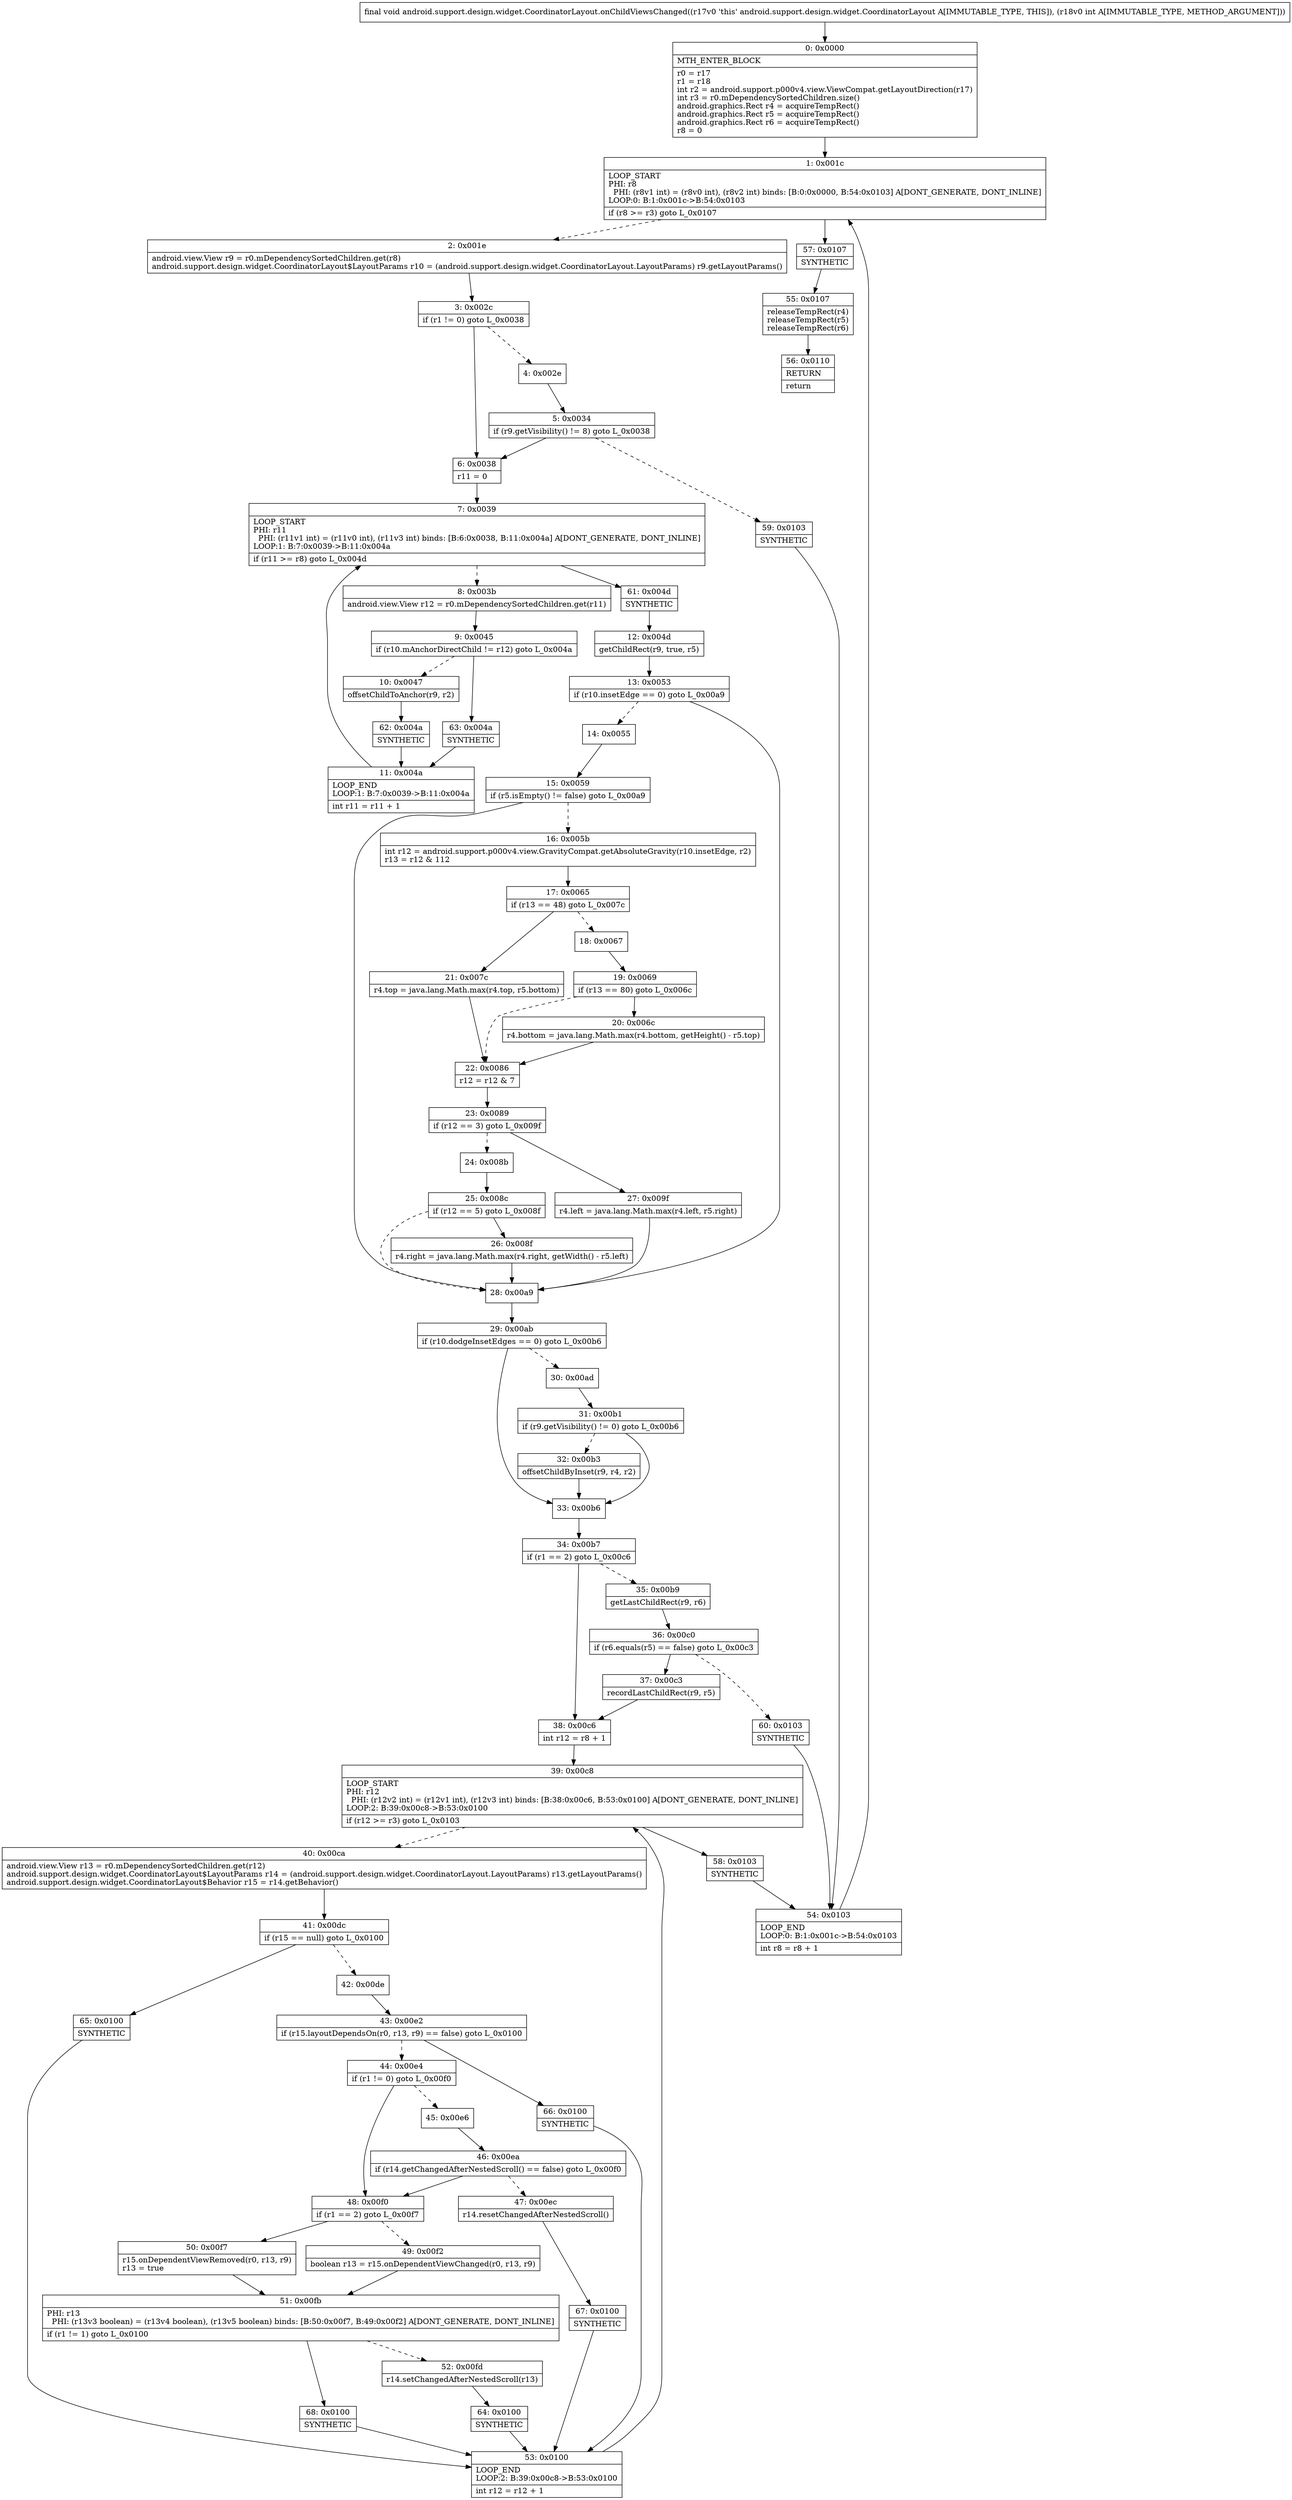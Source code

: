 digraph "CFG forandroid.support.design.widget.CoordinatorLayout.onChildViewsChanged(I)V" {
Node_0 [shape=record,label="{0\:\ 0x0000|MTH_ENTER_BLOCK\l|r0 = r17\lr1 = r18\lint r2 = android.support.p000v4.view.ViewCompat.getLayoutDirection(r17)\lint r3 = r0.mDependencySortedChildren.size()\landroid.graphics.Rect r4 = acquireTempRect()\landroid.graphics.Rect r5 = acquireTempRect()\landroid.graphics.Rect r6 = acquireTempRect()\lr8 = 0\l}"];
Node_1 [shape=record,label="{1\:\ 0x001c|LOOP_START\lPHI: r8 \l  PHI: (r8v1 int) = (r8v0 int), (r8v2 int) binds: [B:0:0x0000, B:54:0x0103] A[DONT_GENERATE, DONT_INLINE]\lLOOP:0: B:1:0x001c\-\>B:54:0x0103\l|if (r8 \>= r3) goto L_0x0107\l}"];
Node_2 [shape=record,label="{2\:\ 0x001e|android.view.View r9 = r0.mDependencySortedChildren.get(r8)\landroid.support.design.widget.CoordinatorLayout$LayoutParams r10 = (android.support.design.widget.CoordinatorLayout.LayoutParams) r9.getLayoutParams()\l}"];
Node_3 [shape=record,label="{3\:\ 0x002c|if (r1 != 0) goto L_0x0038\l}"];
Node_4 [shape=record,label="{4\:\ 0x002e}"];
Node_5 [shape=record,label="{5\:\ 0x0034|if (r9.getVisibility() != 8) goto L_0x0038\l}"];
Node_6 [shape=record,label="{6\:\ 0x0038|r11 = 0\l}"];
Node_7 [shape=record,label="{7\:\ 0x0039|LOOP_START\lPHI: r11 \l  PHI: (r11v1 int) = (r11v0 int), (r11v3 int) binds: [B:6:0x0038, B:11:0x004a] A[DONT_GENERATE, DONT_INLINE]\lLOOP:1: B:7:0x0039\-\>B:11:0x004a\l|if (r11 \>= r8) goto L_0x004d\l}"];
Node_8 [shape=record,label="{8\:\ 0x003b|android.view.View r12 = r0.mDependencySortedChildren.get(r11)\l}"];
Node_9 [shape=record,label="{9\:\ 0x0045|if (r10.mAnchorDirectChild != r12) goto L_0x004a\l}"];
Node_10 [shape=record,label="{10\:\ 0x0047|offsetChildToAnchor(r9, r2)\l}"];
Node_11 [shape=record,label="{11\:\ 0x004a|LOOP_END\lLOOP:1: B:7:0x0039\-\>B:11:0x004a\l|int r11 = r11 + 1\l}"];
Node_12 [shape=record,label="{12\:\ 0x004d|getChildRect(r9, true, r5)\l}"];
Node_13 [shape=record,label="{13\:\ 0x0053|if (r10.insetEdge == 0) goto L_0x00a9\l}"];
Node_14 [shape=record,label="{14\:\ 0x0055}"];
Node_15 [shape=record,label="{15\:\ 0x0059|if (r5.isEmpty() != false) goto L_0x00a9\l}"];
Node_16 [shape=record,label="{16\:\ 0x005b|int r12 = android.support.p000v4.view.GravityCompat.getAbsoluteGravity(r10.insetEdge, r2)\lr13 = r12 & 112\l}"];
Node_17 [shape=record,label="{17\:\ 0x0065|if (r13 == 48) goto L_0x007c\l}"];
Node_18 [shape=record,label="{18\:\ 0x0067}"];
Node_19 [shape=record,label="{19\:\ 0x0069|if (r13 == 80) goto L_0x006c\l}"];
Node_20 [shape=record,label="{20\:\ 0x006c|r4.bottom = java.lang.Math.max(r4.bottom, getHeight() \- r5.top)\l}"];
Node_21 [shape=record,label="{21\:\ 0x007c|r4.top = java.lang.Math.max(r4.top, r5.bottom)\l}"];
Node_22 [shape=record,label="{22\:\ 0x0086|r12 = r12 & 7\l}"];
Node_23 [shape=record,label="{23\:\ 0x0089|if (r12 == 3) goto L_0x009f\l}"];
Node_24 [shape=record,label="{24\:\ 0x008b}"];
Node_25 [shape=record,label="{25\:\ 0x008c|if (r12 == 5) goto L_0x008f\l}"];
Node_26 [shape=record,label="{26\:\ 0x008f|r4.right = java.lang.Math.max(r4.right, getWidth() \- r5.left)\l}"];
Node_27 [shape=record,label="{27\:\ 0x009f|r4.left = java.lang.Math.max(r4.left, r5.right)\l}"];
Node_28 [shape=record,label="{28\:\ 0x00a9}"];
Node_29 [shape=record,label="{29\:\ 0x00ab|if (r10.dodgeInsetEdges == 0) goto L_0x00b6\l}"];
Node_30 [shape=record,label="{30\:\ 0x00ad}"];
Node_31 [shape=record,label="{31\:\ 0x00b1|if (r9.getVisibility() != 0) goto L_0x00b6\l}"];
Node_32 [shape=record,label="{32\:\ 0x00b3|offsetChildByInset(r9, r4, r2)\l}"];
Node_33 [shape=record,label="{33\:\ 0x00b6}"];
Node_34 [shape=record,label="{34\:\ 0x00b7|if (r1 == 2) goto L_0x00c6\l}"];
Node_35 [shape=record,label="{35\:\ 0x00b9|getLastChildRect(r9, r6)\l}"];
Node_36 [shape=record,label="{36\:\ 0x00c0|if (r6.equals(r5) == false) goto L_0x00c3\l}"];
Node_37 [shape=record,label="{37\:\ 0x00c3|recordLastChildRect(r9, r5)\l}"];
Node_38 [shape=record,label="{38\:\ 0x00c6|int r12 = r8 + 1\l}"];
Node_39 [shape=record,label="{39\:\ 0x00c8|LOOP_START\lPHI: r12 \l  PHI: (r12v2 int) = (r12v1 int), (r12v3 int) binds: [B:38:0x00c6, B:53:0x0100] A[DONT_GENERATE, DONT_INLINE]\lLOOP:2: B:39:0x00c8\-\>B:53:0x0100\l|if (r12 \>= r3) goto L_0x0103\l}"];
Node_40 [shape=record,label="{40\:\ 0x00ca|android.view.View r13 = r0.mDependencySortedChildren.get(r12)\landroid.support.design.widget.CoordinatorLayout$LayoutParams r14 = (android.support.design.widget.CoordinatorLayout.LayoutParams) r13.getLayoutParams()\landroid.support.design.widget.CoordinatorLayout$Behavior r15 = r14.getBehavior()\l}"];
Node_41 [shape=record,label="{41\:\ 0x00dc|if (r15 == null) goto L_0x0100\l}"];
Node_42 [shape=record,label="{42\:\ 0x00de}"];
Node_43 [shape=record,label="{43\:\ 0x00e2|if (r15.layoutDependsOn(r0, r13, r9) == false) goto L_0x0100\l}"];
Node_44 [shape=record,label="{44\:\ 0x00e4|if (r1 != 0) goto L_0x00f0\l}"];
Node_45 [shape=record,label="{45\:\ 0x00e6}"];
Node_46 [shape=record,label="{46\:\ 0x00ea|if (r14.getChangedAfterNestedScroll() == false) goto L_0x00f0\l}"];
Node_47 [shape=record,label="{47\:\ 0x00ec|r14.resetChangedAfterNestedScroll()\l}"];
Node_48 [shape=record,label="{48\:\ 0x00f0|if (r1 == 2) goto L_0x00f7\l}"];
Node_49 [shape=record,label="{49\:\ 0x00f2|boolean r13 = r15.onDependentViewChanged(r0, r13, r9)\l}"];
Node_50 [shape=record,label="{50\:\ 0x00f7|r15.onDependentViewRemoved(r0, r13, r9)\lr13 = true\l}"];
Node_51 [shape=record,label="{51\:\ 0x00fb|PHI: r13 \l  PHI: (r13v3 boolean) = (r13v4 boolean), (r13v5 boolean) binds: [B:50:0x00f7, B:49:0x00f2] A[DONT_GENERATE, DONT_INLINE]\l|if (r1 != 1) goto L_0x0100\l}"];
Node_52 [shape=record,label="{52\:\ 0x00fd|r14.setChangedAfterNestedScroll(r13)\l}"];
Node_53 [shape=record,label="{53\:\ 0x0100|LOOP_END\lLOOP:2: B:39:0x00c8\-\>B:53:0x0100\l|int r12 = r12 + 1\l}"];
Node_54 [shape=record,label="{54\:\ 0x0103|LOOP_END\lLOOP:0: B:1:0x001c\-\>B:54:0x0103\l|int r8 = r8 + 1\l}"];
Node_55 [shape=record,label="{55\:\ 0x0107|releaseTempRect(r4)\lreleaseTempRect(r5)\lreleaseTempRect(r6)\l}"];
Node_56 [shape=record,label="{56\:\ 0x0110|RETURN\l|return\l}"];
Node_57 [shape=record,label="{57\:\ 0x0107|SYNTHETIC\l}"];
Node_58 [shape=record,label="{58\:\ 0x0103|SYNTHETIC\l}"];
Node_59 [shape=record,label="{59\:\ 0x0103|SYNTHETIC\l}"];
Node_60 [shape=record,label="{60\:\ 0x0103|SYNTHETIC\l}"];
Node_61 [shape=record,label="{61\:\ 0x004d|SYNTHETIC\l}"];
Node_62 [shape=record,label="{62\:\ 0x004a|SYNTHETIC\l}"];
Node_63 [shape=record,label="{63\:\ 0x004a|SYNTHETIC\l}"];
Node_64 [shape=record,label="{64\:\ 0x0100|SYNTHETIC\l}"];
Node_65 [shape=record,label="{65\:\ 0x0100|SYNTHETIC\l}"];
Node_66 [shape=record,label="{66\:\ 0x0100|SYNTHETIC\l}"];
Node_67 [shape=record,label="{67\:\ 0x0100|SYNTHETIC\l}"];
Node_68 [shape=record,label="{68\:\ 0x0100|SYNTHETIC\l}"];
MethodNode[shape=record,label="{final void android.support.design.widget.CoordinatorLayout.onChildViewsChanged((r17v0 'this' android.support.design.widget.CoordinatorLayout A[IMMUTABLE_TYPE, THIS]), (r18v0 int A[IMMUTABLE_TYPE, METHOD_ARGUMENT])) }"];
MethodNode -> Node_0;
Node_0 -> Node_1;
Node_1 -> Node_2[style=dashed];
Node_1 -> Node_57;
Node_2 -> Node_3;
Node_3 -> Node_4[style=dashed];
Node_3 -> Node_6;
Node_4 -> Node_5;
Node_5 -> Node_6;
Node_5 -> Node_59[style=dashed];
Node_6 -> Node_7;
Node_7 -> Node_8[style=dashed];
Node_7 -> Node_61;
Node_8 -> Node_9;
Node_9 -> Node_10[style=dashed];
Node_9 -> Node_63;
Node_10 -> Node_62;
Node_11 -> Node_7;
Node_12 -> Node_13;
Node_13 -> Node_14[style=dashed];
Node_13 -> Node_28;
Node_14 -> Node_15;
Node_15 -> Node_16[style=dashed];
Node_15 -> Node_28;
Node_16 -> Node_17;
Node_17 -> Node_18[style=dashed];
Node_17 -> Node_21;
Node_18 -> Node_19;
Node_19 -> Node_20;
Node_19 -> Node_22[style=dashed];
Node_20 -> Node_22;
Node_21 -> Node_22;
Node_22 -> Node_23;
Node_23 -> Node_24[style=dashed];
Node_23 -> Node_27;
Node_24 -> Node_25;
Node_25 -> Node_26;
Node_25 -> Node_28[style=dashed];
Node_26 -> Node_28;
Node_27 -> Node_28;
Node_28 -> Node_29;
Node_29 -> Node_30[style=dashed];
Node_29 -> Node_33;
Node_30 -> Node_31;
Node_31 -> Node_32[style=dashed];
Node_31 -> Node_33;
Node_32 -> Node_33;
Node_33 -> Node_34;
Node_34 -> Node_35[style=dashed];
Node_34 -> Node_38;
Node_35 -> Node_36;
Node_36 -> Node_37;
Node_36 -> Node_60[style=dashed];
Node_37 -> Node_38;
Node_38 -> Node_39;
Node_39 -> Node_40[style=dashed];
Node_39 -> Node_58;
Node_40 -> Node_41;
Node_41 -> Node_42[style=dashed];
Node_41 -> Node_65;
Node_42 -> Node_43;
Node_43 -> Node_44[style=dashed];
Node_43 -> Node_66;
Node_44 -> Node_45[style=dashed];
Node_44 -> Node_48;
Node_45 -> Node_46;
Node_46 -> Node_47[style=dashed];
Node_46 -> Node_48;
Node_47 -> Node_67;
Node_48 -> Node_49[style=dashed];
Node_48 -> Node_50;
Node_49 -> Node_51;
Node_50 -> Node_51;
Node_51 -> Node_52[style=dashed];
Node_51 -> Node_68;
Node_52 -> Node_64;
Node_53 -> Node_39;
Node_54 -> Node_1;
Node_55 -> Node_56;
Node_57 -> Node_55;
Node_58 -> Node_54;
Node_59 -> Node_54;
Node_60 -> Node_54;
Node_61 -> Node_12;
Node_62 -> Node_11;
Node_63 -> Node_11;
Node_64 -> Node_53;
Node_65 -> Node_53;
Node_66 -> Node_53;
Node_67 -> Node_53;
Node_68 -> Node_53;
}

